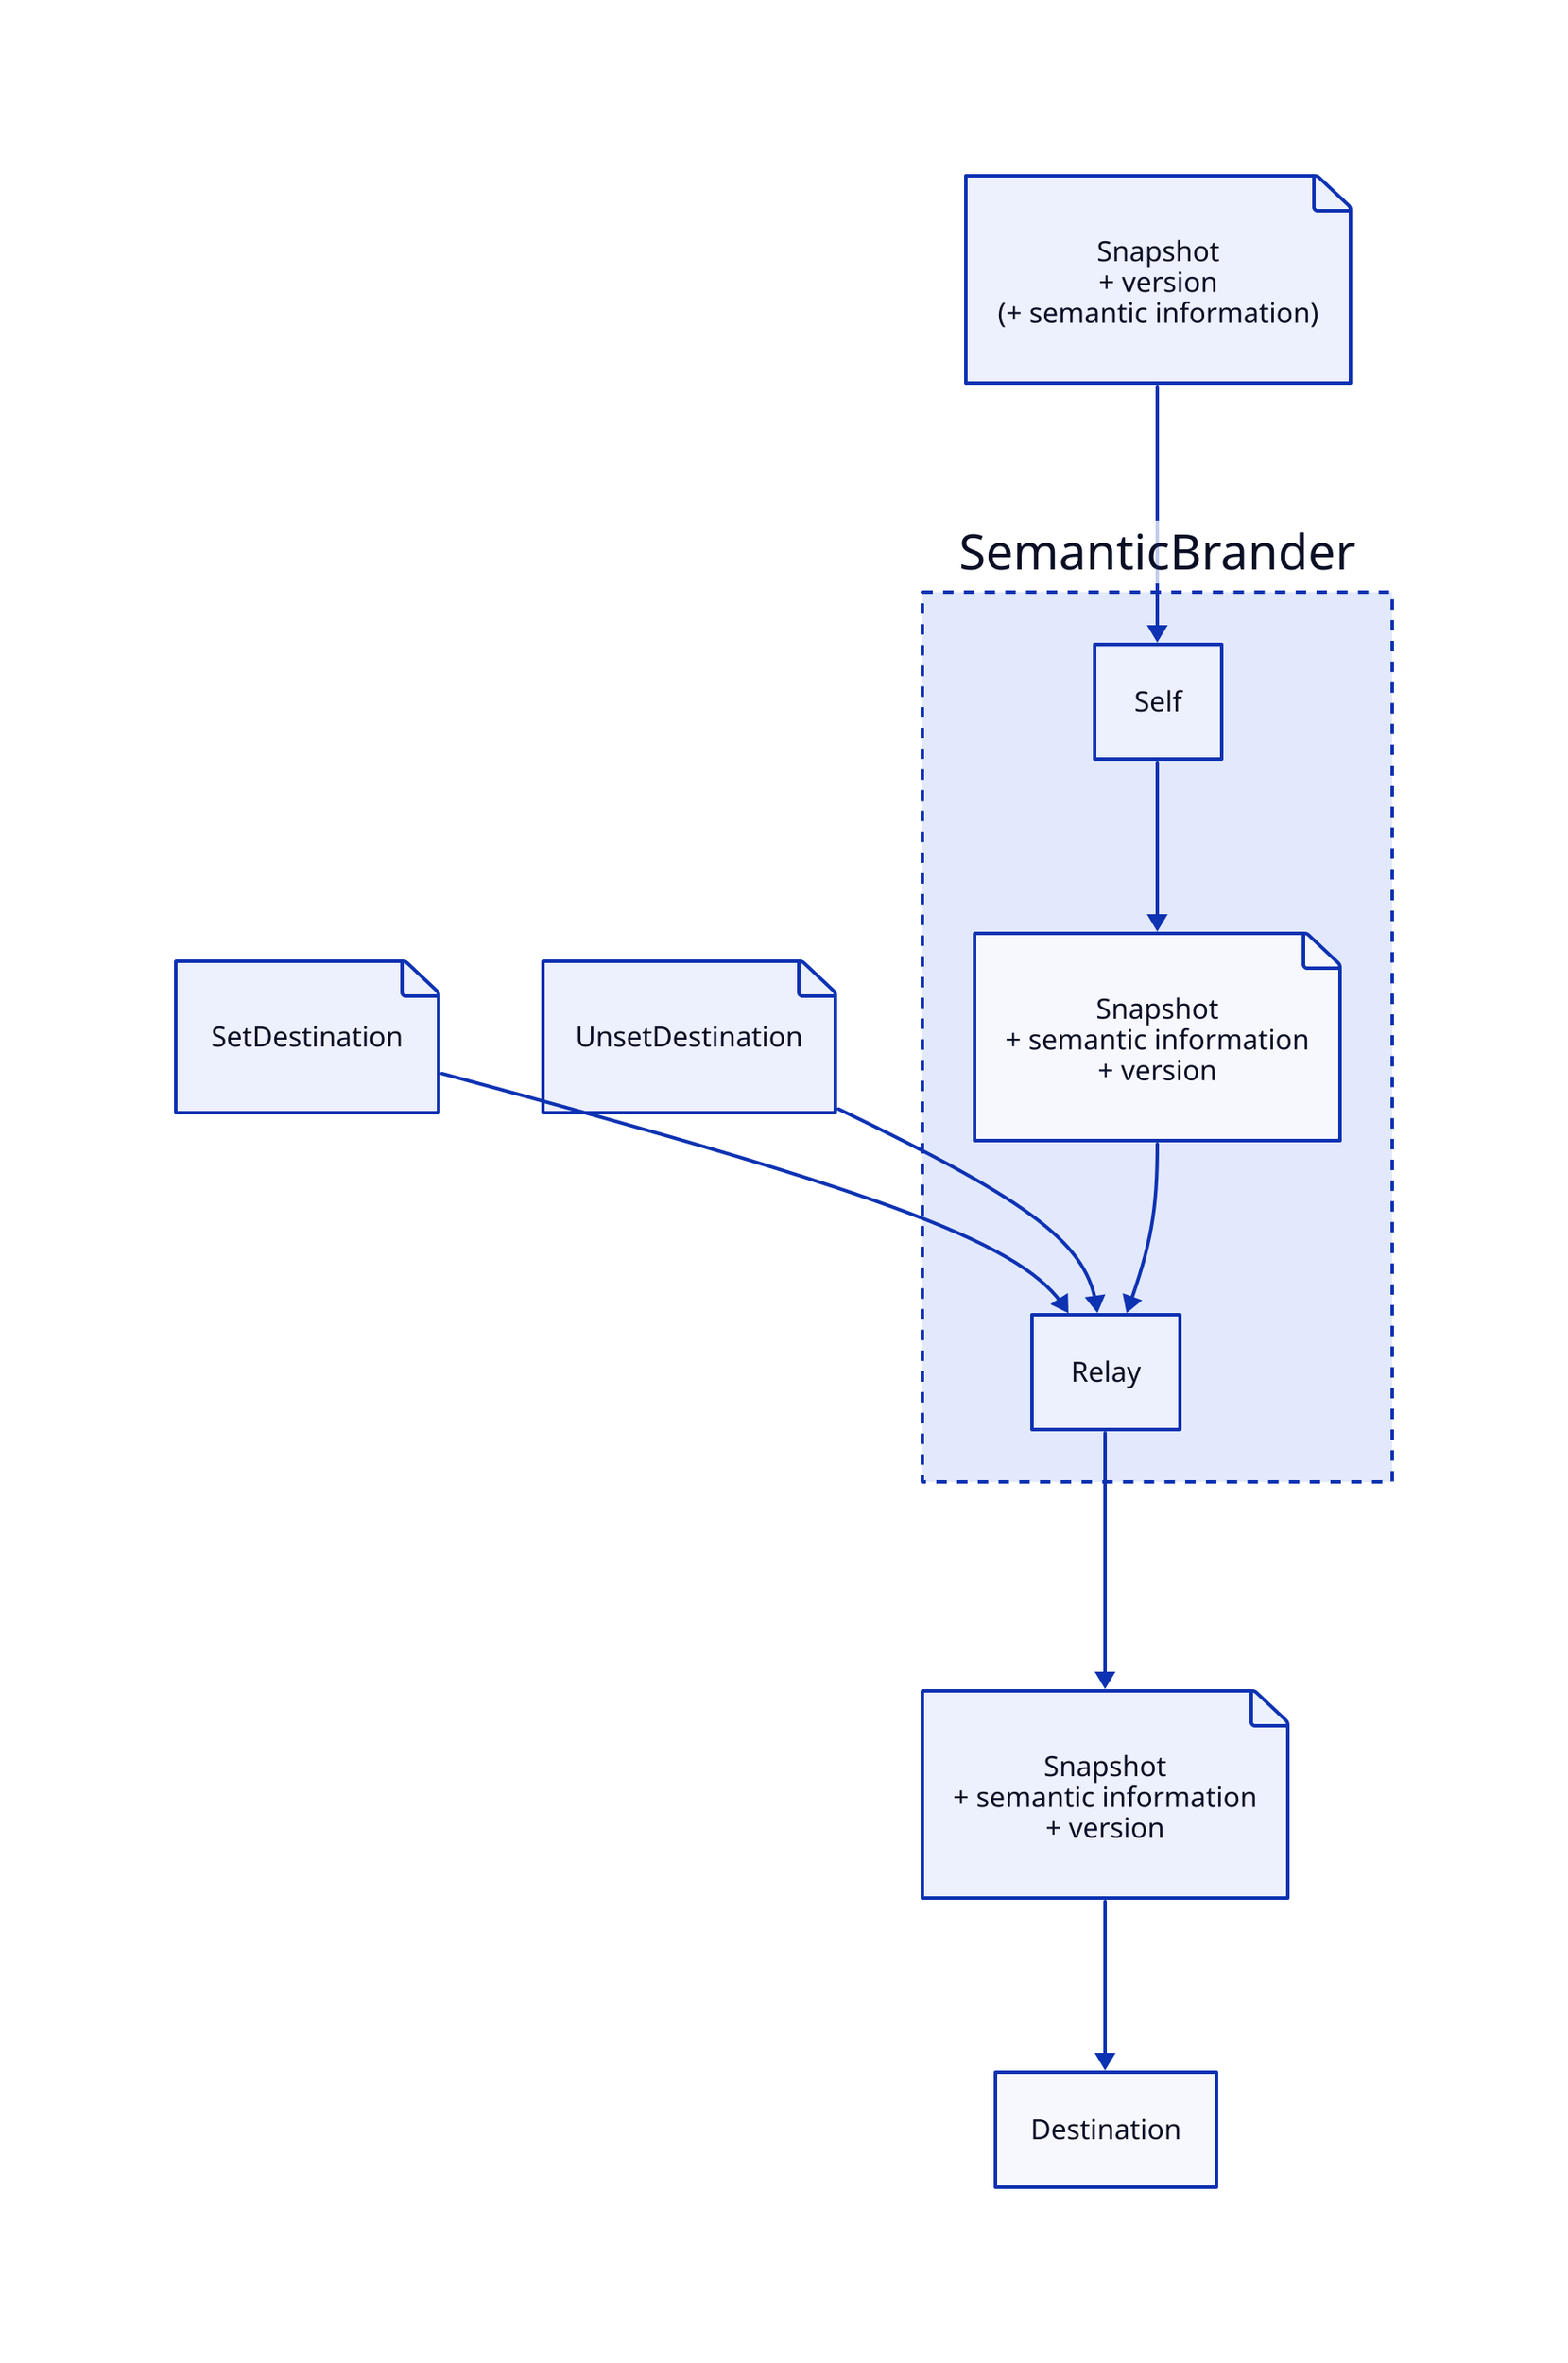 classes: {
  composition: {
    style.stroke-dash: 3
  }
}

# Input messages
SetDestination: {
  shape: page
}
SetDestination -> SemanticBrander.Relay
InputSnapshot: Snapshot\n+ version\n(+ semantic information) {
  shape: page
}
InputSnapshot -> SemanticBrander.Self
UnsetDestination: {
  shape: page
}
UnsetDestination -> SemanticBrander.Relay

# Main actor
SemanticBrander: {
  class: composition

  # Internal actors
  Relay
  Self

  Snapshot: Snapshot\n+ semantic information\n+ version {
    shape: page
  }
  Self -> Snapshot -> Relay
}

# Output messages
OutputSnapshot: Snapshot\n+ semantic information\n+ version {
  shape: page
}
SemanticBrander.Relay -> OutputSnapshot -> Destination

# Environment actors
Destination
